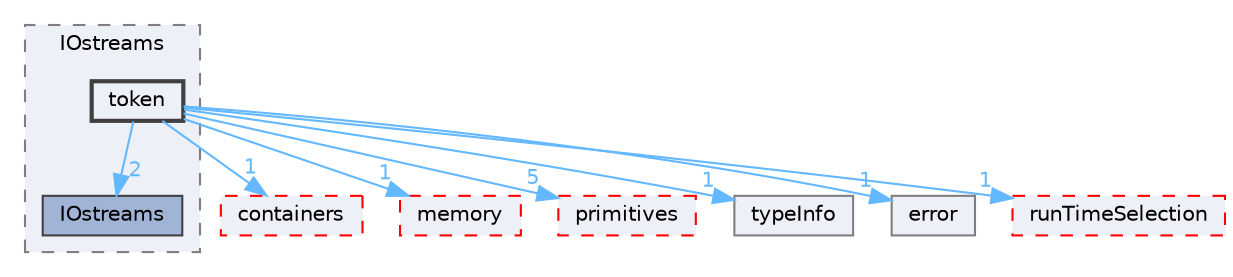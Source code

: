 digraph "src/OpenFOAM/db/IOstreams/token"
{
 // LATEX_PDF_SIZE
  bgcolor="transparent";
  edge [fontname=Helvetica,fontsize=10,labelfontname=Helvetica,labelfontsize=10];
  node [fontname=Helvetica,fontsize=10,shape=box,height=0.2,width=0.4];
  compound=true
  subgraph clusterdir_466e4f5b4cc1582939ab4ceba36098d8 {
    graph [ bgcolor="#edf0f7", pencolor="grey50", label="IOstreams", fontname=Helvetica,fontsize=10 style="filled,dashed", URL="dir_466e4f5b4cc1582939ab4ceba36098d8.html",tooltip=""]
  dir_3bcf6d087081efad30da69158be5063e [label="IOstreams", fillcolor="#a2b4d6", color="grey25", style="filled", URL="dir_3bcf6d087081efad30da69158be5063e.html",tooltip=""];
  dir_d7bb18f9aea880d5d260c6eb9634ad53 [label="token", fillcolor="#edf0f7", color="grey25", style="filled,bold", URL="dir_d7bb18f9aea880d5d260c6eb9634ad53.html",tooltip=""];
  }
  dir_19d0872053bde092be81d7fe3f56cbf7 [label="containers", fillcolor="#edf0f7", color="red", style="filled,dashed", URL="dir_19d0872053bde092be81d7fe3f56cbf7.html",tooltip=""];
  dir_385a22dcc2f7120acb0f1a7a832b3b8d [label="memory", fillcolor="#edf0f7", color="red", style="filled,dashed", URL="dir_385a22dcc2f7120acb0f1a7a832b3b8d.html",tooltip=""];
  dir_3e50f45338116b169052b428016851aa [label="primitives", fillcolor="#edf0f7", color="red", style="filled,dashed", URL="dir_3e50f45338116b169052b428016851aa.html",tooltip=""];
  dir_44d37d0c4e72ffac3c5738348b92cda3 [label="typeInfo", fillcolor="#edf0f7", color="grey50", style="filled", URL="dir_44d37d0c4e72ffac3c5738348b92cda3.html",tooltip=""];
  dir_5b778b533e0642b15b61ea7e4b236f8c [label="error", fillcolor="#edf0f7", color="grey50", style="filled", URL="dir_5b778b533e0642b15b61ea7e4b236f8c.html",tooltip=""];
  dir_97107bb83a2a5bbfad7ddd584e3f301c [label="runTimeSelection", fillcolor="#edf0f7", color="red", style="filled,dashed", URL="dir_97107bb83a2a5bbfad7ddd584e3f301c.html",tooltip=""];
  dir_d7bb18f9aea880d5d260c6eb9634ad53->dir_19d0872053bde092be81d7fe3f56cbf7 [headlabel="1", labeldistance=1.5 headhref="dir_004051_000669.html" href="dir_004051_000669.html" color="steelblue1" fontcolor="steelblue1"];
  dir_d7bb18f9aea880d5d260c6eb9634ad53->dir_385a22dcc2f7120acb0f1a7a832b3b8d [headlabel="1", labeldistance=1.5 headhref="dir_004051_002352.html" href="dir_004051_002352.html" color="steelblue1" fontcolor="steelblue1"];
  dir_d7bb18f9aea880d5d260c6eb9634ad53->dir_3bcf6d087081efad30da69158be5063e [headlabel="2", labeldistance=1.5 headhref="dir_004051_001968.html" href="dir_004051_001968.html" color="steelblue1" fontcolor="steelblue1"];
  dir_d7bb18f9aea880d5d260c6eb9634ad53->dir_3e50f45338116b169052b428016851aa [headlabel="5", labeldistance=1.5 headhref="dir_004051_003069.html" href="dir_004051_003069.html" color="steelblue1" fontcolor="steelblue1"];
  dir_d7bb18f9aea880d5d260c6eb9634ad53->dir_44d37d0c4e72ffac3c5738348b92cda3 [headlabel="1", labeldistance=1.5 headhref="dir_004051_004179.html" href="dir_004051_004179.html" color="steelblue1" fontcolor="steelblue1"];
  dir_d7bb18f9aea880d5d260c6eb9634ad53->dir_5b778b533e0642b15b61ea7e4b236f8c [headlabel="1", labeldistance=1.5 headhref="dir_004051_001182.html" href="dir_004051_001182.html" color="steelblue1" fontcolor="steelblue1"];
  dir_d7bb18f9aea880d5d260c6eb9634ad53->dir_97107bb83a2a5bbfad7ddd584e3f301c [headlabel="1", labeldistance=1.5 headhref="dir_004051_003384.html" href="dir_004051_003384.html" color="steelblue1" fontcolor="steelblue1"];
}
